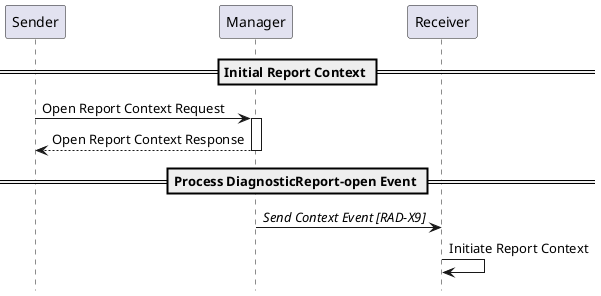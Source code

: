 @startuml

hide footbox

participant "Sender" as Sender
participant "Manager" as Manager
participant "Receiver" as Receiver

== Initial Report Context ==

Sender->Manager: Open Report Context Request
activate Manager
Manager-->Sender: Open Report Context Response
deactivate Manager

== Process DiagnosticReport-open Event ==
Manager->Receiver: //Send Context Event [RAD-X9]//
Receiver->Receiver: Initiate Report Context

@enduml